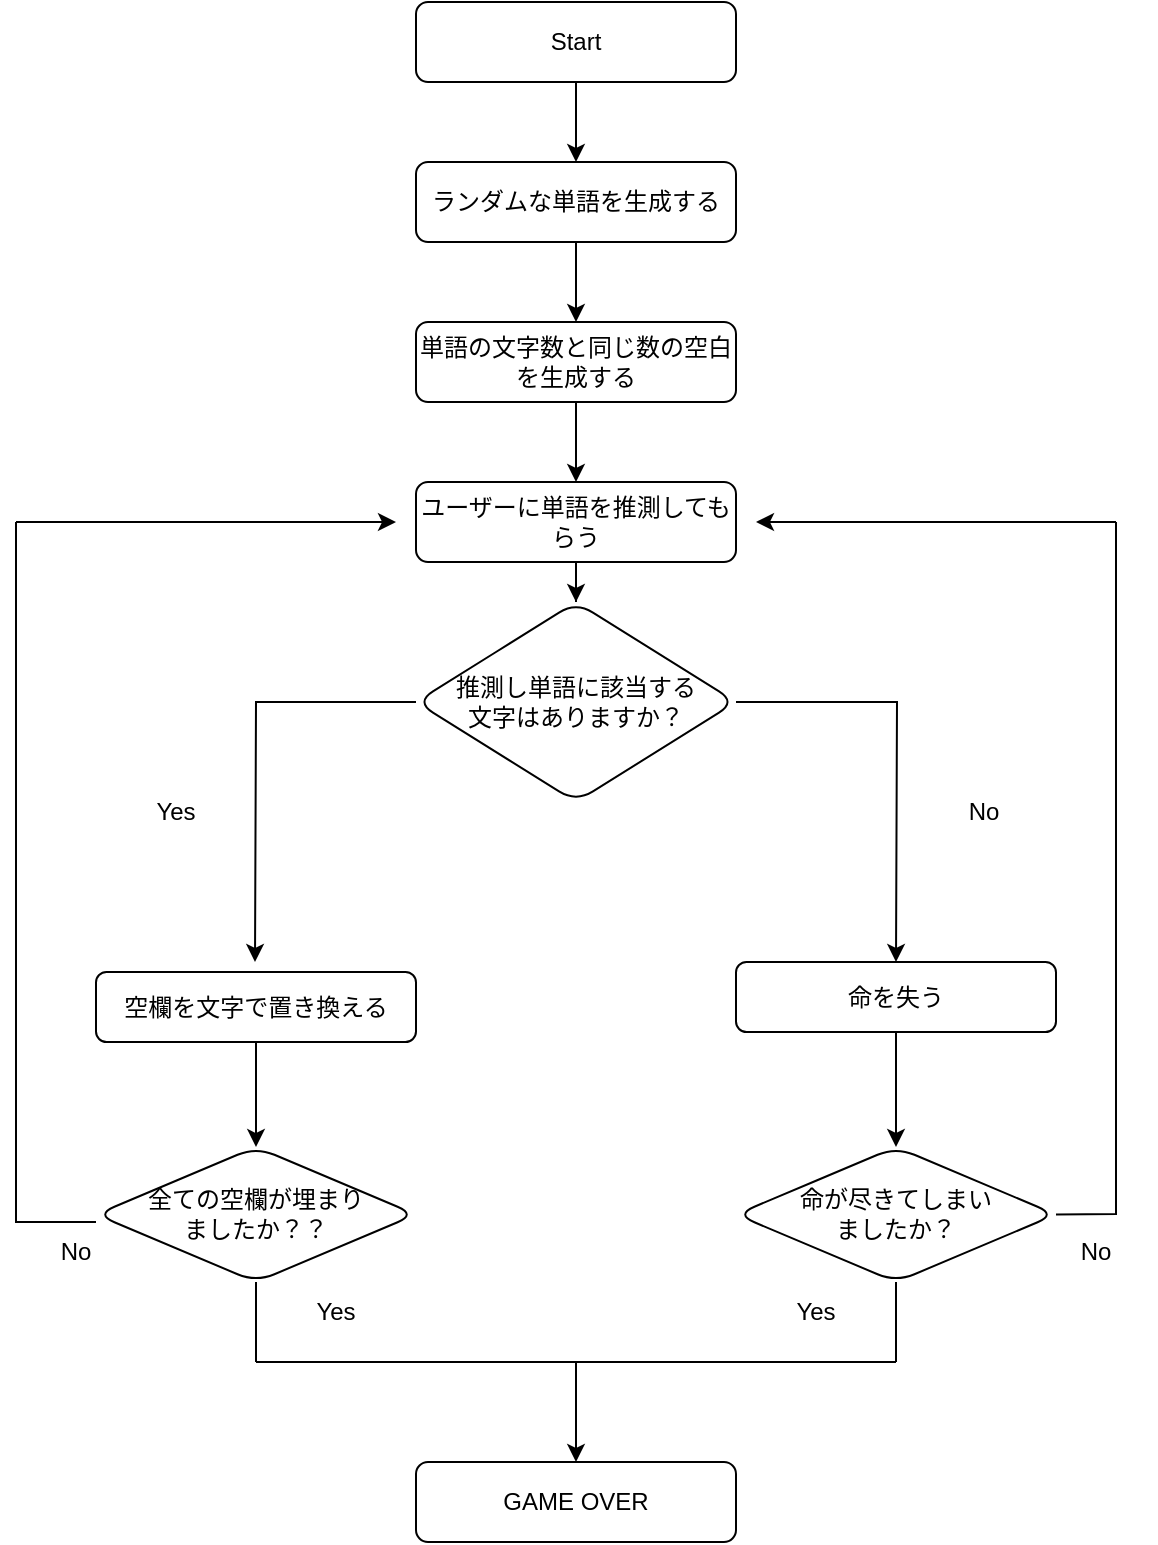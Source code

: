 <mxfile version="26.2.9">
  <diagram name="ページ1" id="f9i55axrDPyPSsfysElH">
    <mxGraphModel dx="1428" dy="766" grid="1" gridSize="10" guides="1" tooltips="1" connect="1" arrows="1" fold="1" page="1" pageScale="1" pageWidth="827" pageHeight="1169" math="0" shadow="0">
      <root>
        <mxCell id="0" />
        <mxCell id="1" parent="0" />
        <mxCell id="8GICH7gbpfCh5VjfwW4x-2" style="edgeStyle=orthogonalEdgeStyle;rounded=0;orthogonalLoop=1;jettySize=auto;html=1;exitX=0.5;exitY=1;exitDx=0;exitDy=0;" edge="1" parent="1">
          <mxGeometry relative="1" as="geometry">
            <mxPoint x="389" y="100" as="sourcePoint" />
            <mxPoint x="389" y="100" as="targetPoint" />
          </mxGeometry>
        </mxCell>
        <mxCell id="8GICH7gbpfCh5VjfwW4x-16" value="" style="edgeStyle=orthogonalEdgeStyle;rounded=0;orthogonalLoop=1;jettySize=auto;html=1;" edge="1" parent="1" source="8GICH7gbpfCh5VjfwW4x-5" target="8GICH7gbpfCh5VjfwW4x-13">
          <mxGeometry relative="1" as="geometry" />
        </mxCell>
        <mxCell id="8GICH7gbpfCh5VjfwW4x-5" value="Start" style="rounded=1;whiteSpace=wrap;html=1;" vertex="1" parent="1">
          <mxGeometry x="329" y="40" width="160" height="40" as="geometry" />
        </mxCell>
        <mxCell id="8GICH7gbpfCh5VjfwW4x-9" style="edgeStyle=orthogonalEdgeStyle;rounded=0;orthogonalLoop=1;jettySize=auto;html=1;exitX=0.5;exitY=1;exitDx=0;exitDy=0;" edge="1" parent="1">
          <mxGeometry relative="1" as="geometry">
            <mxPoint x="389" y="200" as="sourcePoint" />
            <mxPoint x="389" y="200" as="targetPoint" />
          </mxGeometry>
        </mxCell>
        <mxCell id="8GICH7gbpfCh5VjfwW4x-17" value="" style="edgeStyle=orthogonalEdgeStyle;rounded=0;orthogonalLoop=1;jettySize=auto;html=1;" edge="1" parent="1" source="8GICH7gbpfCh5VjfwW4x-13" target="8GICH7gbpfCh5VjfwW4x-15">
          <mxGeometry relative="1" as="geometry" />
        </mxCell>
        <mxCell id="8GICH7gbpfCh5VjfwW4x-13" value="ランダムな単語を生成する" style="rounded=1;whiteSpace=wrap;html=1;" vertex="1" parent="1">
          <mxGeometry x="329" y="120" width="160" height="40" as="geometry" />
        </mxCell>
        <mxCell id="8GICH7gbpfCh5VjfwW4x-19" value="" style="edgeStyle=orthogonalEdgeStyle;rounded=0;orthogonalLoop=1;jettySize=auto;html=1;" edge="1" parent="1" source="8GICH7gbpfCh5VjfwW4x-15" target="8GICH7gbpfCh5VjfwW4x-18">
          <mxGeometry relative="1" as="geometry" />
        </mxCell>
        <mxCell id="8GICH7gbpfCh5VjfwW4x-15" value="単語の文字数と同じ数の空白を生成する" style="rounded=1;whiteSpace=wrap;html=1;" vertex="1" parent="1">
          <mxGeometry x="329" y="200" width="160" height="40" as="geometry" />
        </mxCell>
        <mxCell id="8GICH7gbpfCh5VjfwW4x-22" value="" style="edgeStyle=orthogonalEdgeStyle;rounded=0;orthogonalLoop=1;jettySize=auto;html=1;" edge="1" parent="1" source="8GICH7gbpfCh5VjfwW4x-18" target="8GICH7gbpfCh5VjfwW4x-21">
          <mxGeometry relative="1" as="geometry" />
        </mxCell>
        <mxCell id="8GICH7gbpfCh5VjfwW4x-18" value="ユーザーに単語を推測してもらう" style="whiteSpace=wrap;html=1;rounded=1;" vertex="1" parent="1">
          <mxGeometry x="329" y="280" width="160" height="40" as="geometry" />
        </mxCell>
        <mxCell id="8GICH7gbpfCh5VjfwW4x-24" value="" style="edgeStyle=orthogonalEdgeStyle;rounded=0;orthogonalLoop=1;jettySize=auto;html=1;" edge="1" parent="1" source="8GICH7gbpfCh5VjfwW4x-21">
          <mxGeometry relative="1" as="geometry">
            <mxPoint x="569" y="520" as="targetPoint" />
          </mxGeometry>
        </mxCell>
        <mxCell id="8GICH7gbpfCh5VjfwW4x-21" value="推測し単語に該当する&lt;div&gt;文字はありますか？&lt;/div&gt;" style="rhombus;whiteSpace=wrap;html=1;rounded=1;" vertex="1" parent="1">
          <mxGeometry x="329" y="340" width="160" height="100" as="geometry" />
        </mxCell>
        <mxCell id="8GICH7gbpfCh5VjfwW4x-25" value="" style="edgeStyle=orthogonalEdgeStyle;rounded=0;orthogonalLoop=1;jettySize=auto;html=1;exitX=0;exitY=0.5;exitDx=0;exitDy=0;" edge="1" parent="1" source="8GICH7gbpfCh5VjfwW4x-21">
          <mxGeometry relative="1" as="geometry">
            <mxPoint x="319" y="390" as="sourcePoint" />
            <mxPoint x="248.5" y="520" as="targetPoint" />
          </mxGeometry>
        </mxCell>
        <mxCell id="8GICH7gbpfCh5VjfwW4x-27" value="Yes" style="text;html=1;align=center;verticalAlign=middle;whiteSpace=wrap;rounded=0;" vertex="1" parent="1">
          <mxGeometry x="179" y="430" width="60" height="30" as="geometry" />
        </mxCell>
        <mxCell id="8GICH7gbpfCh5VjfwW4x-28" value="No" style="text;html=1;align=center;verticalAlign=middle;whiteSpace=wrap;rounded=0;" vertex="1" parent="1">
          <mxGeometry x="583" y="430" width="60" height="30" as="geometry" />
        </mxCell>
        <mxCell id="8GICH7gbpfCh5VjfwW4x-32" value="" style="edgeStyle=orthogonalEdgeStyle;rounded=0;orthogonalLoop=1;jettySize=auto;html=1;" edge="1" parent="1" source="8GICH7gbpfCh5VjfwW4x-29" target="8GICH7gbpfCh5VjfwW4x-31">
          <mxGeometry relative="1" as="geometry" />
        </mxCell>
        <mxCell id="8GICH7gbpfCh5VjfwW4x-29" value="空欄を文字で置き換える" style="rounded=1;whiteSpace=wrap;html=1;" vertex="1" parent="1">
          <mxGeometry x="169" y="525" width="160" height="35" as="geometry" />
        </mxCell>
        <mxCell id="8GICH7gbpfCh5VjfwW4x-34" value="" style="edgeStyle=orthogonalEdgeStyle;rounded=0;orthogonalLoop=1;jettySize=auto;html=1;" edge="1" parent="1" source="8GICH7gbpfCh5VjfwW4x-30" target="8GICH7gbpfCh5VjfwW4x-33">
          <mxGeometry relative="1" as="geometry" />
        </mxCell>
        <mxCell id="8GICH7gbpfCh5VjfwW4x-30" value="命を失う" style="rounded=1;whiteSpace=wrap;html=1;" vertex="1" parent="1">
          <mxGeometry x="489" y="520" width="160" height="35" as="geometry" />
        </mxCell>
        <mxCell id="8GICH7gbpfCh5VjfwW4x-31" value="&lt;div&gt;全ての空欄が埋まり&lt;/div&gt;&lt;div&gt;ましたか？？&lt;/div&gt;" style="rhombus;whiteSpace=wrap;html=1;rounded=1;" vertex="1" parent="1">
          <mxGeometry x="169" y="612.5" width="160" height="67.5" as="geometry" />
        </mxCell>
        <mxCell id="8GICH7gbpfCh5VjfwW4x-33" value="命が尽きてしまい&lt;div&gt;ましたか？&lt;/div&gt;" style="rhombus;whiteSpace=wrap;html=1;rounded=1;" vertex="1" parent="1">
          <mxGeometry x="489" y="612.5" width="160" height="67.5" as="geometry" />
        </mxCell>
        <mxCell id="8GICH7gbpfCh5VjfwW4x-36" value="" style="endArrow=none;html=1;rounded=0;exitX=1;exitY=0.5;exitDx=0;exitDy=0;" edge="1" parent="1" source="8GICH7gbpfCh5VjfwW4x-33">
          <mxGeometry width="50" height="50" relative="1" as="geometry">
            <mxPoint x="649" y="590" as="sourcePoint" />
            <mxPoint x="679" y="300" as="targetPoint" />
            <Array as="points">
              <mxPoint x="679" y="646" />
              <mxPoint x="679" y="470" />
            </Array>
          </mxGeometry>
        </mxCell>
        <mxCell id="8GICH7gbpfCh5VjfwW4x-37" value="" style="endArrow=classic;html=1;rounded=0;" edge="1" parent="1">
          <mxGeometry width="50" height="50" relative="1" as="geometry">
            <mxPoint x="679" y="300" as="sourcePoint" />
            <mxPoint x="499" y="300" as="targetPoint" />
          </mxGeometry>
        </mxCell>
        <mxCell id="8GICH7gbpfCh5VjfwW4x-38" value="No" style="text;html=1;align=center;verticalAlign=middle;whiteSpace=wrap;rounded=0;" vertex="1" parent="1">
          <mxGeometry x="639" y="650" width="60" height="30" as="geometry" />
        </mxCell>
        <mxCell id="8GICH7gbpfCh5VjfwW4x-39" value="" style="endArrow=none;html=1;rounded=0;" edge="1" parent="1">
          <mxGeometry width="50" height="50" relative="1" as="geometry">
            <mxPoint x="169" y="650" as="sourcePoint" />
            <mxPoint x="129" y="300" as="targetPoint" />
            <Array as="points">
              <mxPoint x="129" y="650" />
              <mxPoint x="129" y="474" />
            </Array>
          </mxGeometry>
        </mxCell>
        <mxCell id="8GICH7gbpfCh5VjfwW4x-40" value="" style="endArrow=classic;html=1;rounded=0;" edge="1" parent="1">
          <mxGeometry width="50" height="50" relative="1" as="geometry">
            <mxPoint x="129" y="300" as="sourcePoint" />
            <mxPoint x="319" y="300" as="targetPoint" />
          </mxGeometry>
        </mxCell>
        <mxCell id="8GICH7gbpfCh5VjfwW4x-41" value="No" style="text;html=1;align=center;verticalAlign=middle;whiteSpace=wrap;rounded=0;" vertex="1" parent="1">
          <mxGeometry x="129" y="650" width="60" height="30" as="geometry" />
        </mxCell>
        <mxCell id="8GICH7gbpfCh5VjfwW4x-42" value="GAME OVER" style="rounded=1;whiteSpace=wrap;html=1;" vertex="1" parent="1">
          <mxGeometry x="329" y="770" width="160" height="40" as="geometry" />
        </mxCell>
        <mxCell id="8GICH7gbpfCh5VjfwW4x-49" value="" style="endArrow=none;html=1;rounded=0;entryX=0.5;entryY=1;entryDx=0;entryDy=0;" edge="1" parent="1" target="8GICH7gbpfCh5VjfwW4x-31">
          <mxGeometry width="50" height="50" relative="1" as="geometry">
            <mxPoint x="249" y="720" as="sourcePoint" />
            <mxPoint x="249" y="700" as="targetPoint" />
          </mxGeometry>
        </mxCell>
        <mxCell id="8GICH7gbpfCh5VjfwW4x-50" value="" style="endArrow=none;html=1;rounded=0;" edge="1" parent="1">
          <mxGeometry width="50" height="50" relative="1" as="geometry">
            <mxPoint x="569" y="720" as="sourcePoint" />
            <mxPoint x="249" y="720" as="targetPoint" />
          </mxGeometry>
        </mxCell>
        <mxCell id="8GICH7gbpfCh5VjfwW4x-51" value="" style="endArrow=none;html=1;rounded=0;entryX=0.5;entryY=1;entryDx=0;entryDy=0;" edge="1" parent="1" target="8GICH7gbpfCh5VjfwW4x-33">
          <mxGeometry width="50" height="50" relative="1" as="geometry">
            <mxPoint x="569" y="720" as="sourcePoint" />
            <mxPoint x="569" y="690" as="targetPoint" />
          </mxGeometry>
        </mxCell>
        <mxCell id="8GICH7gbpfCh5VjfwW4x-52" value="" style="endArrow=classic;html=1;rounded=0;entryX=0.5;entryY=0;entryDx=0;entryDy=0;" edge="1" parent="1" target="8GICH7gbpfCh5VjfwW4x-42">
          <mxGeometry width="50" height="50" relative="1" as="geometry">
            <mxPoint x="409" y="720" as="sourcePoint" />
            <mxPoint x="419" y="710" as="targetPoint" />
          </mxGeometry>
        </mxCell>
        <mxCell id="8GICH7gbpfCh5VjfwW4x-53" value="Yes" style="text;html=1;align=center;verticalAlign=middle;whiteSpace=wrap;rounded=0;" vertex="1" parent="1">
          <mxGeometry x="499" y="680" width="60" height="30" as="geometry" />
        </mxCell>
        <mxCell id="8GICH7gbpfCh5VjfwW4x-54" value="Yes" style="text;html=1;align=center;verticalAlign=middle;whiteSpace=wrap;rounded=0;" vertex="1" parent="1">
          <mxGeometry x="259" y="680" width="60" height="30" as="geometry" />
        </mxCell>
      </root>
    </mxGraphModel>
  </diagram>
</mxfile>

